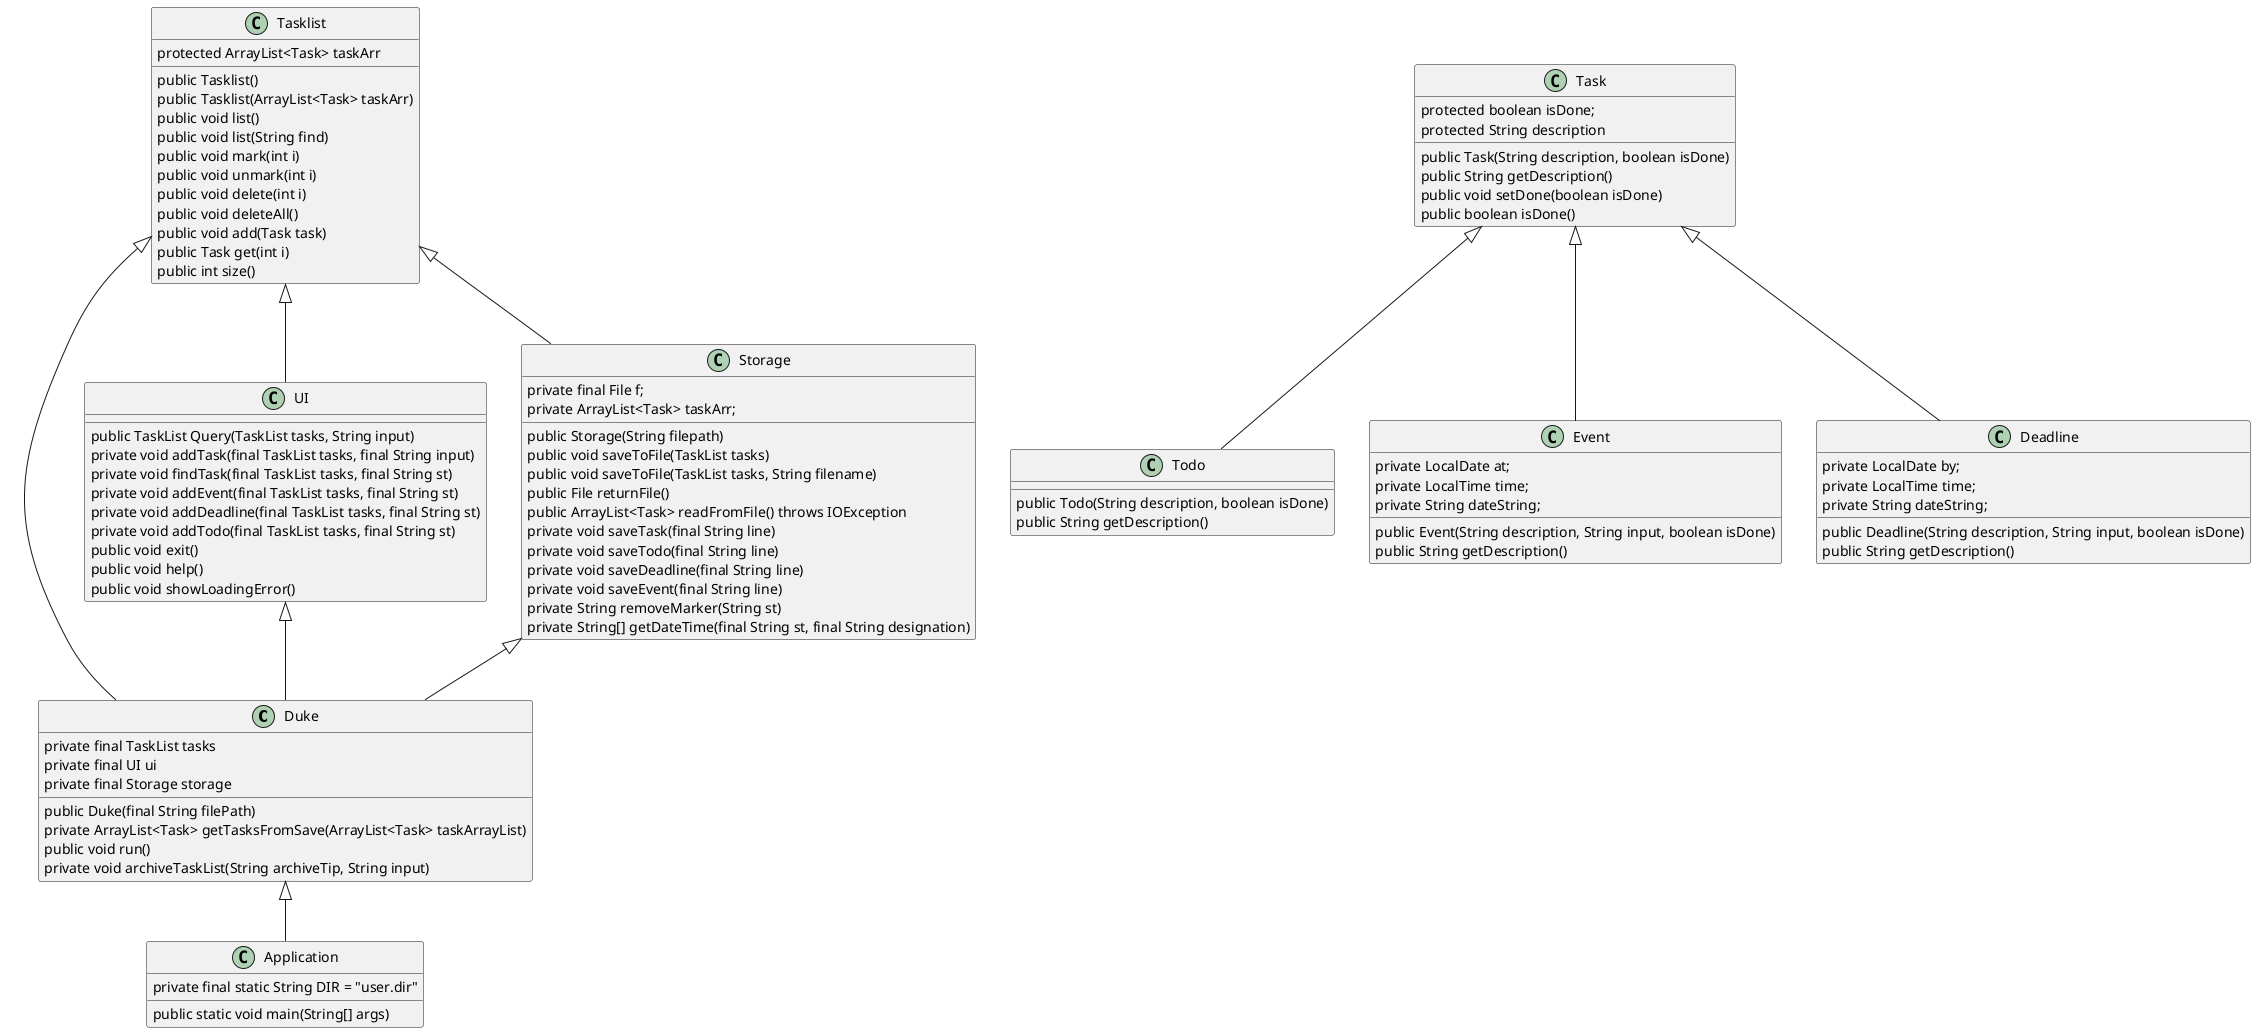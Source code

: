 @startuml
'https://plantuml.com/class-diagram

Duke <|-- Application
UI <|-- Duke
Tasklist <|-- Duke
Storage <|-- Duke
Tasklist <|-- Storage
Tasklist <|-- UI

class Application {
    private final static String DIR = "user.dir"
    public static void main(String[] args)
}

class Duke {
    private final TaskList tasks
    private final UI ui
    private final Storage storage
    public Duke(final String filePath)
    private ArrayList<Task> getTasksFromSave(ArrayList<Task> taskArrayList)
    public void run()
    private void archiveTaskList(String archiveTip, String input)
}

class Tasklist {
    protected ArrayList<Task> taskArr
    public Tasklist()
    public Tasklist(ArrayList<Task> taskArr)
    public void list()
    public void list(String find)
    public void mark(int i)
    public void unmark(int i)
    public void delete(int i)
    public void deleteAll()
    public void add(Task task)
    public Task get(int i)
    public int size()
}

class Storage {
    private final File f;
    private ArrayList<Task> taskArr;
    public Storage(String filepath)
    public void saveToFile(TaskList tasks)
    public void saveToFile(TaskList tasks, String filename)
    public File returnFile()
    public ArrayList<Task> readFromFile() throws IOException
    private void saveTask(final String line)
    private void saveTodo(final String line)
    private void saveDeadline(final String line)
    private void saveEvent(final String line)
    private String removeMarker(String st)
    private String[] getDateTime(final String st, final String designation)
}

class UI {
    public TaskList Query(TaskList tasks, String input)
    private void addTask(final TaskList tasks, final String input)
    private void findTask(final TaskList tasks, final String st)
    private void addEvent(final TaskList tasks, final String st)
    private void addDeadline(final TaskList tasks, final String st)
    private void addTodo(final TaskList tasks, final String st)
    public void exit()
    public void help()
    public void showLoadingError()
}

class Task {
    protected boolean isDone;
    protected String description
    public Task(String description, boolean isDone)
    public String getDescription()
    public void setDone(boolean isDone)
    public boolean isDone()
}

class Todo extends Task {
    public Todo(String description, boolean isDone)
    public String getDescription()
 }

class Event extends Task{
    private LocalDate at;
    private LocalTime time;
    private String dateString;
    public Event(String description, String input, boolean isDone)
    public String getDescription()
 }

 class Deadline extends Task{
     private LocalDate by;
     private LocalTime time;
     private String dateString;
     public Deadline(String description, String input, boolean isDone)
     public String getDescription()
 }


@enduml